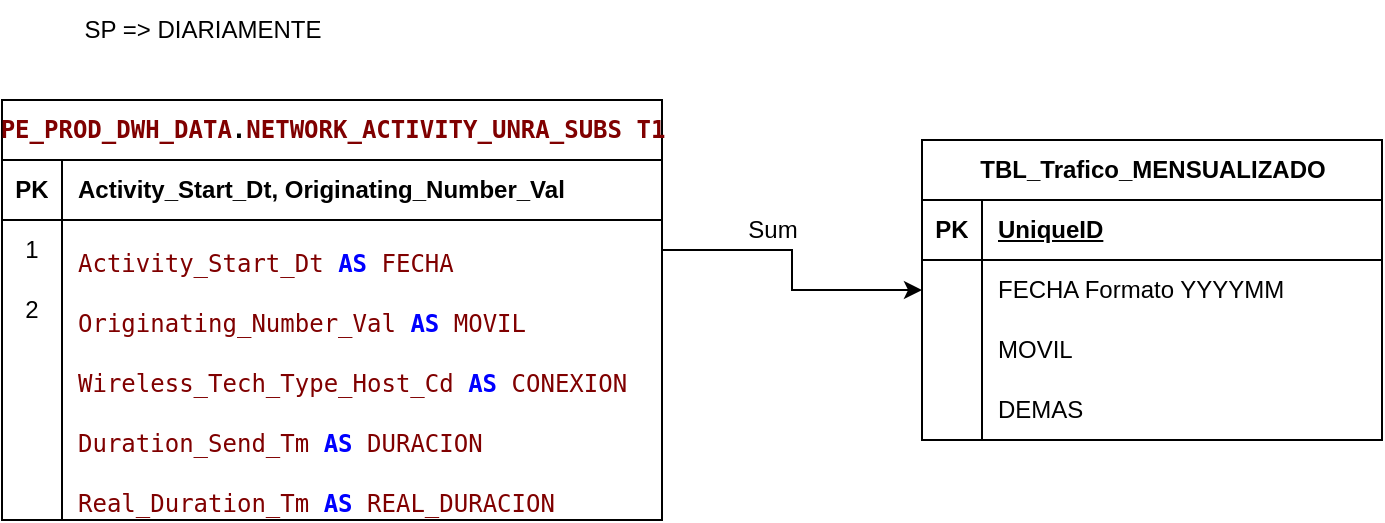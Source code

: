 <mxfile version="24.8.0">
  <diagram name="Página-1" id="e2sHP7EvWQ_t4Qw9c-ct">
    <mxGraphModel dx="1434" dy="738" grid="1" gridSize="10" guides="1" tooltips="1" connect="1" arrows="1" fold="1" page="1" pageScale="1" pageWidth="827" pageHeight="1169" math="0" shadow="0">
      <root>
        <mxCell id="0" />
        <mxCell id="1" parent="0" />
        <mxCell id="2KEOEbtbBIo9EOdZ3D-x-1" value="&lt;pre&gt;&lt;span style=&quot;color: #800000;&quot;&gt;PE_PROD_DWH_DATA&lt;/span&gt;.&lt;span style=&quot;color: #800000;&quot;&gt;NETWORK_ACTIVITY_UNRA_SUBS&lt;/span&gt; &lt;span style=&quot;color: #800000;&quot;&gt;T1&lt;/span&gt;&lt;/pre&gt;" style="shape=table;startSize=30;container=1;collapsible=1;childLayout=tableLayout;fixedRows=1;rowLines=0;fontStyle=1;align=center;resizeLast=1;html=1;" vertex="1" parent="1">
          <mxGeometry x="40" y="110" width="330" height="210" as="geometry">
            <mxRectangle x="40" y="110" width="340" height="50" as="alternateBounds" />
          </mxGeometry>
        </mxCell>
        <mxCell id="2KEOEbtbBIo9EOdZ3D-x-2" value="" style="shape=tableRow;horizontal=0;startSize=0;swimlaneHead=0;swimlaneBody=0;fillColor=none;collapsible=0;dropTarget=0;points=[[0,0.5],[1,0.5]];portConstraint=eastwest;top=0;left=0;right=0;bottom=1;fontStyle=0" vertex="1" parent="2KEOEbtbBIo9EOdZ3D-x-1">
          <mxGeometry y="30" width="330" height="30" as="geometry" />
        </mxCell>
        <mxCell id="2KEOEbtbBIo9EOdZ3D-x-3" value="PK" style="shape=partialRectangle;connectable=0;fillColor=none;top=0;left=0;bottom=0;right=0;fontStyle=1;overflow=hidden;whiteSpace=wrap;html=1;" vertex="1" parent="2KEOEbtbBIo9EOdZ3D-x-2">
          <mxGeometry width="30" height="30" as="geometry">
            <mxRectangle width="30" height="30" as="alternateBounds" />
          </mxGeometry>
        </mxCell>
        <mxCell id="2KEOEbtbBIo9EOdZ3D-x-4" value="Activity_Start_Dt, Originating_Number_Val" style="shape=partialRectangle;connectable=0;fillColor=none;top=0;left=0;bottom=0;right=0;align=left;spacingLeft=6;fontStyle=1;overflow=hidden;whiteSpace=wrap;html=1;" vertex="1" parent="2KEOEbtbBIo9EOdZ3D-x-2">
          <mxGeometry x="30" width="300" height="30" as="geometry">
            <mxRectangle width="300" height="30" as="alternateBounds" />
          </mxGeometry>
        </mxCell>
        <mxCell id="2KEOEbtbBIo9EOdZ3D-x-5" value="" style="shape=tableRow;horizontal=0;startSize=0;swimlaneHead=0;swimlaneBody=0;fillColor=none;collapsible=0;dropTarget=0;points=[[0,0.5],[1,0.5]];portConstraint=eastwest;top=0;left=0;right=0;bottom=0;" vertex="1" parent="2KEOEbtbBIo9EOdZ3D-x-1">
          <mxGeometry y="60" width="330" height="30" as="geometry" />
        </mxCell>
        <mxCell id="2KEOEbtbBIo9EOdZ3D-x-6" value="1" style="shape=partialRectangle;connectable=0;fillColor=none;top=0;left=0;bottom=0;right=0;editable=1;overflow=hidden;whiteSpace=wrap;html=1;" vertex="1" parent="2KEOEbtbBIo9EOdZ3D-x-5">
          <mxGeometry width="30" height="30" as="geometry">
            <mxRectangle width="30" height="30" as="alternateBounds" />
          </mxGeometry>
        </mxCell>
        <mxCell id="2KEOEbtbBIo9EOdZ3D-x-7" value="&lt;pre&gt;&lt;span style=&quot;color: #800000;&quot;&gt;Activity_Start_Dt&lt;/span&gt;&lt;span style=&quot;color: #000000;&quot;&gt; &lt;/span&gt;&lt;span style=&quot;color: #0000FF; font-weight: bold;&quot;&gt;AS&lt;/span&gt;&lt;span style=&quot;color: #000000;&quot;&gt; &lt;/span&gt;&lt;span style=&quot;color: #800000;&quot;&gt;FECHA&lt;/span&gt;&lt;/pre&gt;" style="shape=partialRectangle;connectable=0;fillColor=none;top=0;left=0;bottom=0;right=0;align=left;spacingLeft=6;overflow=hidden;whiteSpace=wrap;html=1;" vertex="1" parent="2KEOEbtbBIo9EOdZ3D-x-5">
          <mxGeometry x="30" width="300" height="30" as="geometry">
            <mxRectangle width="300" height="30" as="alternateBounds" />
          </mxGeometry>
        </mxCell>
        <mxCell id="2KEOEbtbBIo9EOdZ3D-x-8" value="" style="shape=tableRow;horizontal=0;startSize=0;swimlaneHead=0;swimlaneBody=0;fillColor=none;collapsible=0;dropTarget=0;points=[[0,0.5],[1,0.5]];portConstraint=eastwest;top=0;left=0;right=0;bottom=0;" vertex="1" parent="2KEOEbtbBIo9EOdZ3D-x-1">
          <mxGeometry y="90" width="330" height="30" as="geometry" />
        </mxCell>
        <mxCell id="2KEOEbtbBIo9EOdZ3D-x-9" value="2" style="shape=partialRectangle;connectable=0;fillColor=none;top=0;left=0;bottom=0;right=0;editable=1;overflow=hidden;whiteSpace=wrap;html=1;" vertex="1" parent="2KEOEbtbBIo9EOdZ3D-x-8">
          <mxGeometry width="30" height="30" as="geometry">
            <mxRectangle width="30" height="30" as="alternateBounds" />
          </mxGeometry>
        </mxCell>
        <mxCell id="2KEOEbtbBIo9EOdZ3D-x-10" value="&lt;pre&gt;&lt;span style=&quot;color: #800000;&quot;&gt;Originating_Number_Val&lt;/span&gt;&lt;span style=&quot;color: #000000;&quot;&gt; &lt;/span&gt;&lt;span style=&quot;color: #0000FF; font-weight: bold;&quot;&gt;AS&lt;/span&gt;&lt;span style=&quot;color: #000000;&quot;&gt; &lt;/span&gt;&lt;span style=&quot;color: #800000;&quot;&gt;MOVIL&lt;/span&gt;&lt;/pre&gt;" style="shape=partialRectangle;connectable=0;fillColor=none;top=0;left=0;bottom=0;right=0;align=left;spacingLeft=6;overflow=hidden;whiteSpace=wrap;html=1;verticalAlign=middle;" vertex="1" parent="2KEOEbtbBIo9EOdZ3D-x-8">
          <mxGeometry x="30" width="300" height="30" as="geometry">
            <mxRectangle width="300" height="30" as="alternateBounds" />
          </mxGeometry>
        </mxCell>
        <mxCell id="2KEOEbtbBIo9EOdZ3D-x-11" value="" style="shape=tableRow;horizontal=0;startSize=0;swimlaneHead=0;swimlaneBody=0;fillColor=none;collapsible=0;dropTarget=0;points=[[0,0.5],[1,0.5]];portConstraint=eastwest;top=0;left=0;right=0;bottom=0;" vertex="1" parent="2KEOEbtbBIo9EOdZ3D-x-1">
          <mxGeometry y="120" width="330" height="30" as="geometry" />
        </mxCell>
        <mxCell id="2KEOEbtbBIo9EOdZ3D-x-12" value="" style="shape=partialRectangle;connectable=0;fillColor=none;top=0;left=0;bottom=0;right=0;editable=1;overflow=hidden;whiteSpace=wrap;html=1;" vertex="1" parent="2KEOEbtbBIo9EOdZ3D-x-11">
          <mxGeometry width="30" height="30" as="geometry">
            <mxRectangle width="30" height="30" as="alternateBounds" />
          </mxGeometry>
        </mxCell>
        <mxCell id="2KEOEbtbBIo9EOdZ3D-x-13" value="&lt;pre&gt;&lt;span style=&quot;color: #800000;&quot;&gt;Wireless_Tech_Type_Host_Cd&lt;/span&gt;&lt;span style=&quot;color: #000000;&quot;&gt; &lt;/span&gt;&lt;span style=&quot;color: #0000FF; font-weight: bold;&quot;&gt;AS&lt;/span&gt;&lt;span style=&quot;color: #000000;&quot;&gt; &lt;/span&gt;&lt;span style=&quot;color: #800000;&quot;&gt;CONEXION&lt;/span&gt;&lt;/pre&gt;" style="shape=partialRectangle;connectable=0;fillColor=none;top=0;left=0;bottom=0;right=0;align=left;spacingLeft=6;overflow=hidden;whiteSpace=wrap;html=1;" vertex="1" parent="2KEOEbtbBIo9EOdZ3D-x-11">
          <mxGeometry x="30" width="300" height="30" as="geometry">
            <mxRectangle width="300" height="30" as="alternateBounds" />
          </mxGeometry>
        </mxCell>
        <mxCell id="2KEOEbtbBIo9EOdZ3D-x-32" style="shape=tableRow;horizontal=0;startSize=0;swimlaneHead=0;swimlaneBody=0;fillColor=none;collapsible=0;dropTarget=0;points=[[0,0.5],[1,0.5]];portConstraint=eastwest;top=0;left=0;right=0;bottom=0;" vertex="1" parent="2KEOEbtbBIo9EOdZ3D-x-1">
          <mxGeometry y="150" width="330" height="30" as="geometry" />
        </mxCell>
        <mxCell id="2KEOEbtbBIo9EOdZ3D-x-33" style="shape=partialRectangle;connectable=0;fillColor=none;top=0;left=0;bottom=0;right=0;editable=1;overflow=hidden;whiteSpace=wrap;html=1;" vertex="1" parent="2KEOEbtbBIo9EOdZ3D-x-32">
          <mxGeometry width="30" height="30" as="geometry">
            <mxRectangle width="30" height="30" as="alternateBounds" />
          </mxGeometry>
        </mxCell>
        <mxCell id="2KEOEbtbBIo9EOdZ3D-x-34" value="&lt;pre&gt;&lt;span style=&quot;color: #800000;&quot;&gt;Duration_Send_Tm&lt;/span&gt;&lt;span style=&quot;color: #000000;&quot;&gt; &lt;/span&gt;&lt;span style=&quot;color: #0000FF; font-weight: bold;&quot;&gt;AS&lt;/span&gt;&lt;span style=&quot;color: #000000;&quot;&gt; &lt;/span&gt;&lt;span style=&quot;color: #800000;&quot;&gt;DURACION&lt;/span&gt;&lt;/pre&gt;" style="shape=partialRectangle;connectable=0;fillColor=none;top=0;left=0;bottom=0;right=0;align=left;spacingLeft=6;overflow=hidden;whiteSpace=wrap;html=1;" vertex="1" parent="2KEOEbtbBIo9EOdZ3D-x-32">
          <mxGeometry x="30" width="300" height="30" as="geometry">
            <mxRectangle width="300" height="30" as="alternateBounds" />
          </mxGeometry>
        </mxCell>
        <mxCell id="2KEOEbtbBIo9EOdZ3D-x-35" style="shape=tableRow;horizontal=0;startSize=0;swimlaneHead=0;swimlaneBody=0;fillColor=none;collapsible=0;dropTarget=0;points=[[0,0.5],[1,0.5]];portConstraint=eastwest;top=0;left=0;right=0;bottom=0;" vertex="1" parent="2KEOEbtbBIo9EOdZ3D-x-1">
          <mxGeometry y="180" width="330" height="30" as="geometry" />
        </mxCell>
        <mxCell id="2KEOEbtbBIo9EOdZ3D-x-36" style="shape=partialRectangle;connectable=0;fillColor=none;top=0;left=0;bottom=0;right=0;editable=1;overflow=hidden;whiteSpace=wrap;html=1;" vertex="1" parent="2KEOEbtbBIo9EOdZ3D-x-35">
          <mxGeometry width="30" height="30" as="geometry">
            <mxRectangle width="30" height="30" as="alternateBounds" />
          </mxGeometry>
        </mxCell>
        <mxCell id="2KEOEbtbBIo9EOdZ3D-x-37" value="&lt;pre&gt;&lt;span style=&quot;color: #800000;&quot;&gt;Real_Duration_Tm&lt;/span&gt;&lt;span style=&quot;color: #000000;&quot;&gt; &lt;/span&gt;&lt;span style=&quot;color: #0000FF; font-weight: bold;&quot;&gt;AS&lt;/span&gt;&lt;span style=&quot;color: #000000;&quot;&gt; &lt;/span&gt;&lt;span style=&quot;color: #800000;&quot;&gt;REAL_DURACION&lt;/span&gt;&lt;/pre&gt;" style="shape=partialRectangle;connectable=0;fillColor=none;top=0;left=0;bottom=0;right=0;align=left;spacingLeft=6;overflow=hidden;whiteSpace=wrap;html=1;" vertex="1" parent="2KEOEbtbBIo9EOdZ3D-x-35">
          <mxGeometry x="30" width="300" height="30" as="geometry">
            <mxRectangle width="300" height="30" as="alternateBounds" />
          </mxGeometry>
        </mxCell>
        <mxCell id="2KEOEbtbBIo9EOdZ3D-x-15" value="TBL_Trafico_MENSUALIZADO" style="shape=table;startSize=30;container=1;collapsible=1;childLayout=tableLayout;fixedRows=1;rowLines=0;fontStyle=1;align=center;resizeLast=1;html=1;" vertex="1" parent="1">
          <mxGeometry x="500" y="130" width="230" height="150" as="geometry" />
        </mxCell>
        <mxCell id="2KEOEbtbBIo9EOdZ3D-x-16" value="" style="shape=tableRow;horizontal=0;startSize=0;swimlaneHead=0;swimlaneBody=0;fillColor=none;collapsible=0;dropTarget=0;points=[[0,0.5],[1,0.5]];portConstraint=eastwest;top=0;left=0;right=0;bottom=1;" vertex="1" parent="2KEOEbtbBIo9EOdZ3D-x-15">
          <mxGeometry y="30" width="230" height="30" as="geometry" />
        </mxCell>
        <mxCell id="2KEOEbtbBIo9EOdZ3D-x-17" value="PK" style="shape=partialRectangle;connectable=0;fillColor=none;top=0;left=0;bottom=0;right=0;fontStyle=1;overflow=hidden;whiteSpace=wrap;html=1;" vertex="1" parent="2KEOEbtbBIo9EOdZ3D-x-16">
          <mxGeometry width="30" height="30" as="geometry">
            <mxRectangle width="30" height="30" as="alternateBounds" />
          </mxGeometry>
        </mxCell>
        <mxCell id="2KEOEbtbBIo9EOdZ3D-x-18" value="UniqueID" style="shape=partialRectangle;connectable=0;fillColor=none;top=0;left=0;bottom=0;right=0;align=left;spacingLeft=6;fontStyle=5;overflow=hidden;whiteSpace=wrap;html=1;" vertex="1" parent="2KEOEbtbBIo9EOdZ3D-x-16">
          <mxGeometry x="30" width="200" height="30" as="geometry">
            <mxRectangle width="200" height="30" as="alternateBounds" />
          </mxGeometry>
        </mxCell>
        <mxCell id="2KEOEbtbBIo9EOdZ3D-x-19" value="" style="shape=tableRow;horizontal=0;startSize=0;swimlaneHead=0;swimlaneBody=0;fillColor=none;collapsible=0;dropTarget=0;points=[[0,0.5],[1,0.5]];portConstraint=eastwest;top=0;left=0;right=0;bottom=0;" vertex="1" parent="2KEOEbtbBIo9EOdZ3D-x-15">
          <mxGeometry y="60" width="230" height="30" as="geometry" />
        </mxCell>
        <mxCell id="2KEOEbtbBIo9EOdZ3D-x-20" value="" style="shape=partialRectangle;connectable=0;fillColor=none;top=0;left=0;bottom=0;right=0;editable=1;overflow=hidden;whiteSpace=wrap;html=1;" vertex="1" parent="2KEOEbtbBIo9EOdZ3D-x-19">
          <mxGeometry width="30" height="30" as="geometry">
            <mxRectangle width="30" height="30" as="alternateBounds" />
          </mxGeometry>
        </mxCell>
        <mxCell id="2KEOEbtbBIo9EOdZ3D-x-21" value="FECHA Formato YYYYMM" style="shape=partialRectangle;connectable=0;fillColor=none;top=0;left=0;bottom=0;right=0;align=left;spacingLeft=6;overflow=hidden;whiteSpace=wrap;html=1;" vertex="1" parent="2KEOEbtbBIo9EOdZ3D-x-19">
          <mxGeometry x="30" width="200" height="30" as="geometry">
            <mxRectangle width="200" height="30" as="alternateBounds" />
          </mxGeometry>
        </mxCell>
        <mxCell id="2KEOEbtbBIo9EOdZ3D-x-22" value="" style="shape=tableRow;horizontal=0;startSize=0;swimlaneHead=0;swimlaneBody=0;fillColor=none;collapsible=0;dropTarget=0;points=[[0,0.5],[1,0.5]];portConstraint=eastwest;top=0;left=0;right=0;bottom=0;" vertex="1" parent="2KEOEbtbBIo9EOdZ3D-x-15">
          <mxGeometry y="90" width="230" height="30" as="geometry" />
        </mxCell>
        <mxCell id="2KEOEbtbBIo9EOdZ3D-x-23" value="" style="shape=partialRectangle;connectable=0;fillColor=none;top=0;left=0;bottom=0;right=0;editable=1;overflow=hidden;whiteSpace=wrap;html=1;" vertex="1" parent="2KEOEbtbBIo9EOdZ3D-x-22">
          <mxGeometry width="30" height="30" as="geometry">
            <mxRectangle width="30" height="30" as="alternateBounds" />
          </mxGeometry>
        </mxCell>
        <mxCell id="2KEOEbtbBIo9EOdZ3D-x-24" value="MOVIL" style="shape=partialRectangle;connectable=0;fillColor=none;top=0;left=0;bottom=0;right=0;align=left;spacingLeft=6;overflow=hidden;whiteSpace=wrap;html=1;" vertex="1" parent="2KEOEbtbBIo9EOdZ3D-x-22">
          <mxGeometry x="30" width="200" height="30" as="geometry">
            <mxRectangle width="200" height="30" as="alternateBounds" />
          </mxGeometry>
        </mxCell>
        <mxCell id="2KEOEbtbBIo9EOdZ3D-x-25" value="" style="shape=tableRow;horizontal=0;startSize=0;swimlaneHead=0;swimlaneBody=0;fillColor=none;collapsible=0;dropTarget=0;points=[[0,0.5],[1,0.5]];portConstraint=eastwest;top=0;left=0;right=0;bottom=0;" vertex="1" parent="2KEOEbtbBIo9EOdZ3D-x-15">
          <mxGeometry y="120" width="230" height="30" as="geometry" />
        </mxCell>
        <mxCell id="2KEOEbtbBIo9EOdZ3D-x-26" value="" style="shape=partialRectangle;connectable=0;fillColor=none;top=0;left=0;bottom=0;right=0;editable=1;overflow=hidden;whiteSpace=wrap;html=1;" vertex="1" parent="2KEOEbtbBIo9EOdZ3D-x-25">
          <mxGeometry width="30" height="30" as="geometry">
            <mxRectangle width="30" height="30" as="alternateBounds" />
          </mxGeometry>
        </mxCell>
        <mxCell id="2KEOEbtbBIo9EOdZ3D-x-27" value="DEMAS" style="shape=partialRectangle;connectable=0;fillColor=none;top=0;left=0;bottom=0;right=0;align=left;spacingLeft=6;overflow=hidden;whiteSpace=wrap;html=1;" vertex="1" parent="2KEOEbtbBIo9EOdZ3D-x-25">
          <mxGeometry x="30" width="200" height="30" as="geometry">
            <mxRectangle width="200" height="30" as="alternateBounds" />
          </mxGeometry>
        </mxCell>
        <mxCell id="2KEOEbtbBIo9EOdZ3D-x-28" style="edgeStyle=orthogonalEdgeStyle;rounded=0;orthogonalLoop=1;jettySize=auto;html=1;" edge="1" parent="1" source="2KEOEbtbBIo9EOdZ3D-x-5" target="2KEOEbtbBIo9EOdZ3D-x-19">
          <mxGeometry relative="1" as="geometry" />
        </mxCell>
        <mxCell id="2KEOEbtbBIo9EOdZ3D-x-29" value="Sum" style="text;html=1;align=center;verticalAlign=middle;resizable=0;points=[];autosize=1;strokeColor=none;fillColor=none;" vertex="1" parent="1">
          <mxGeometry x="400" y="160" width="50" height="30" as="geometry" />
        </mxCell>
        <mxCell id="2KEOEbtbBIo9EOdZ3D-x-30" value="SP =&amp;gt; DIARIAMENTE" style="text;html=1;align=center;verticalAlign=middle;resizable=0;points=[];autosize=1;strokeColor=none;fillColor=none;" vertex="1" parent="1">
          <mxGeometry x="70" y="60" width="140" height="30" as="geometry" />
        </mxCell>
      </root>
    </mxGraphModel>
  </diagram>
</mxfile>

